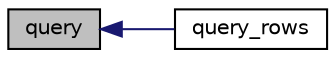 digraph "query"
{
  edge [fontname="Helvetica",fontsize="10",labelfontname="Helvetica",labelfontsize="10"];
  node [fontname="Helvetica",fontsize="10",shape=record];
  rankdir="LR";
  Node1 [label="query",height=0.2,width=0.4,color="black", fillcolor="grey75", style="filled" fontcolor="black"];
  Node1 -> Node2 [dir="back",color="midnightblue",fontsize="10",style="solid",fontname="Helvetica"];
  Node2 [label="query_rows",height=0.2,width=0.4,color="black", fillcolor="white", style="filled",URL="$dd/d55/classmysql.html#a1c50ed902c43f3060cefae287fe9bc42"];
}
